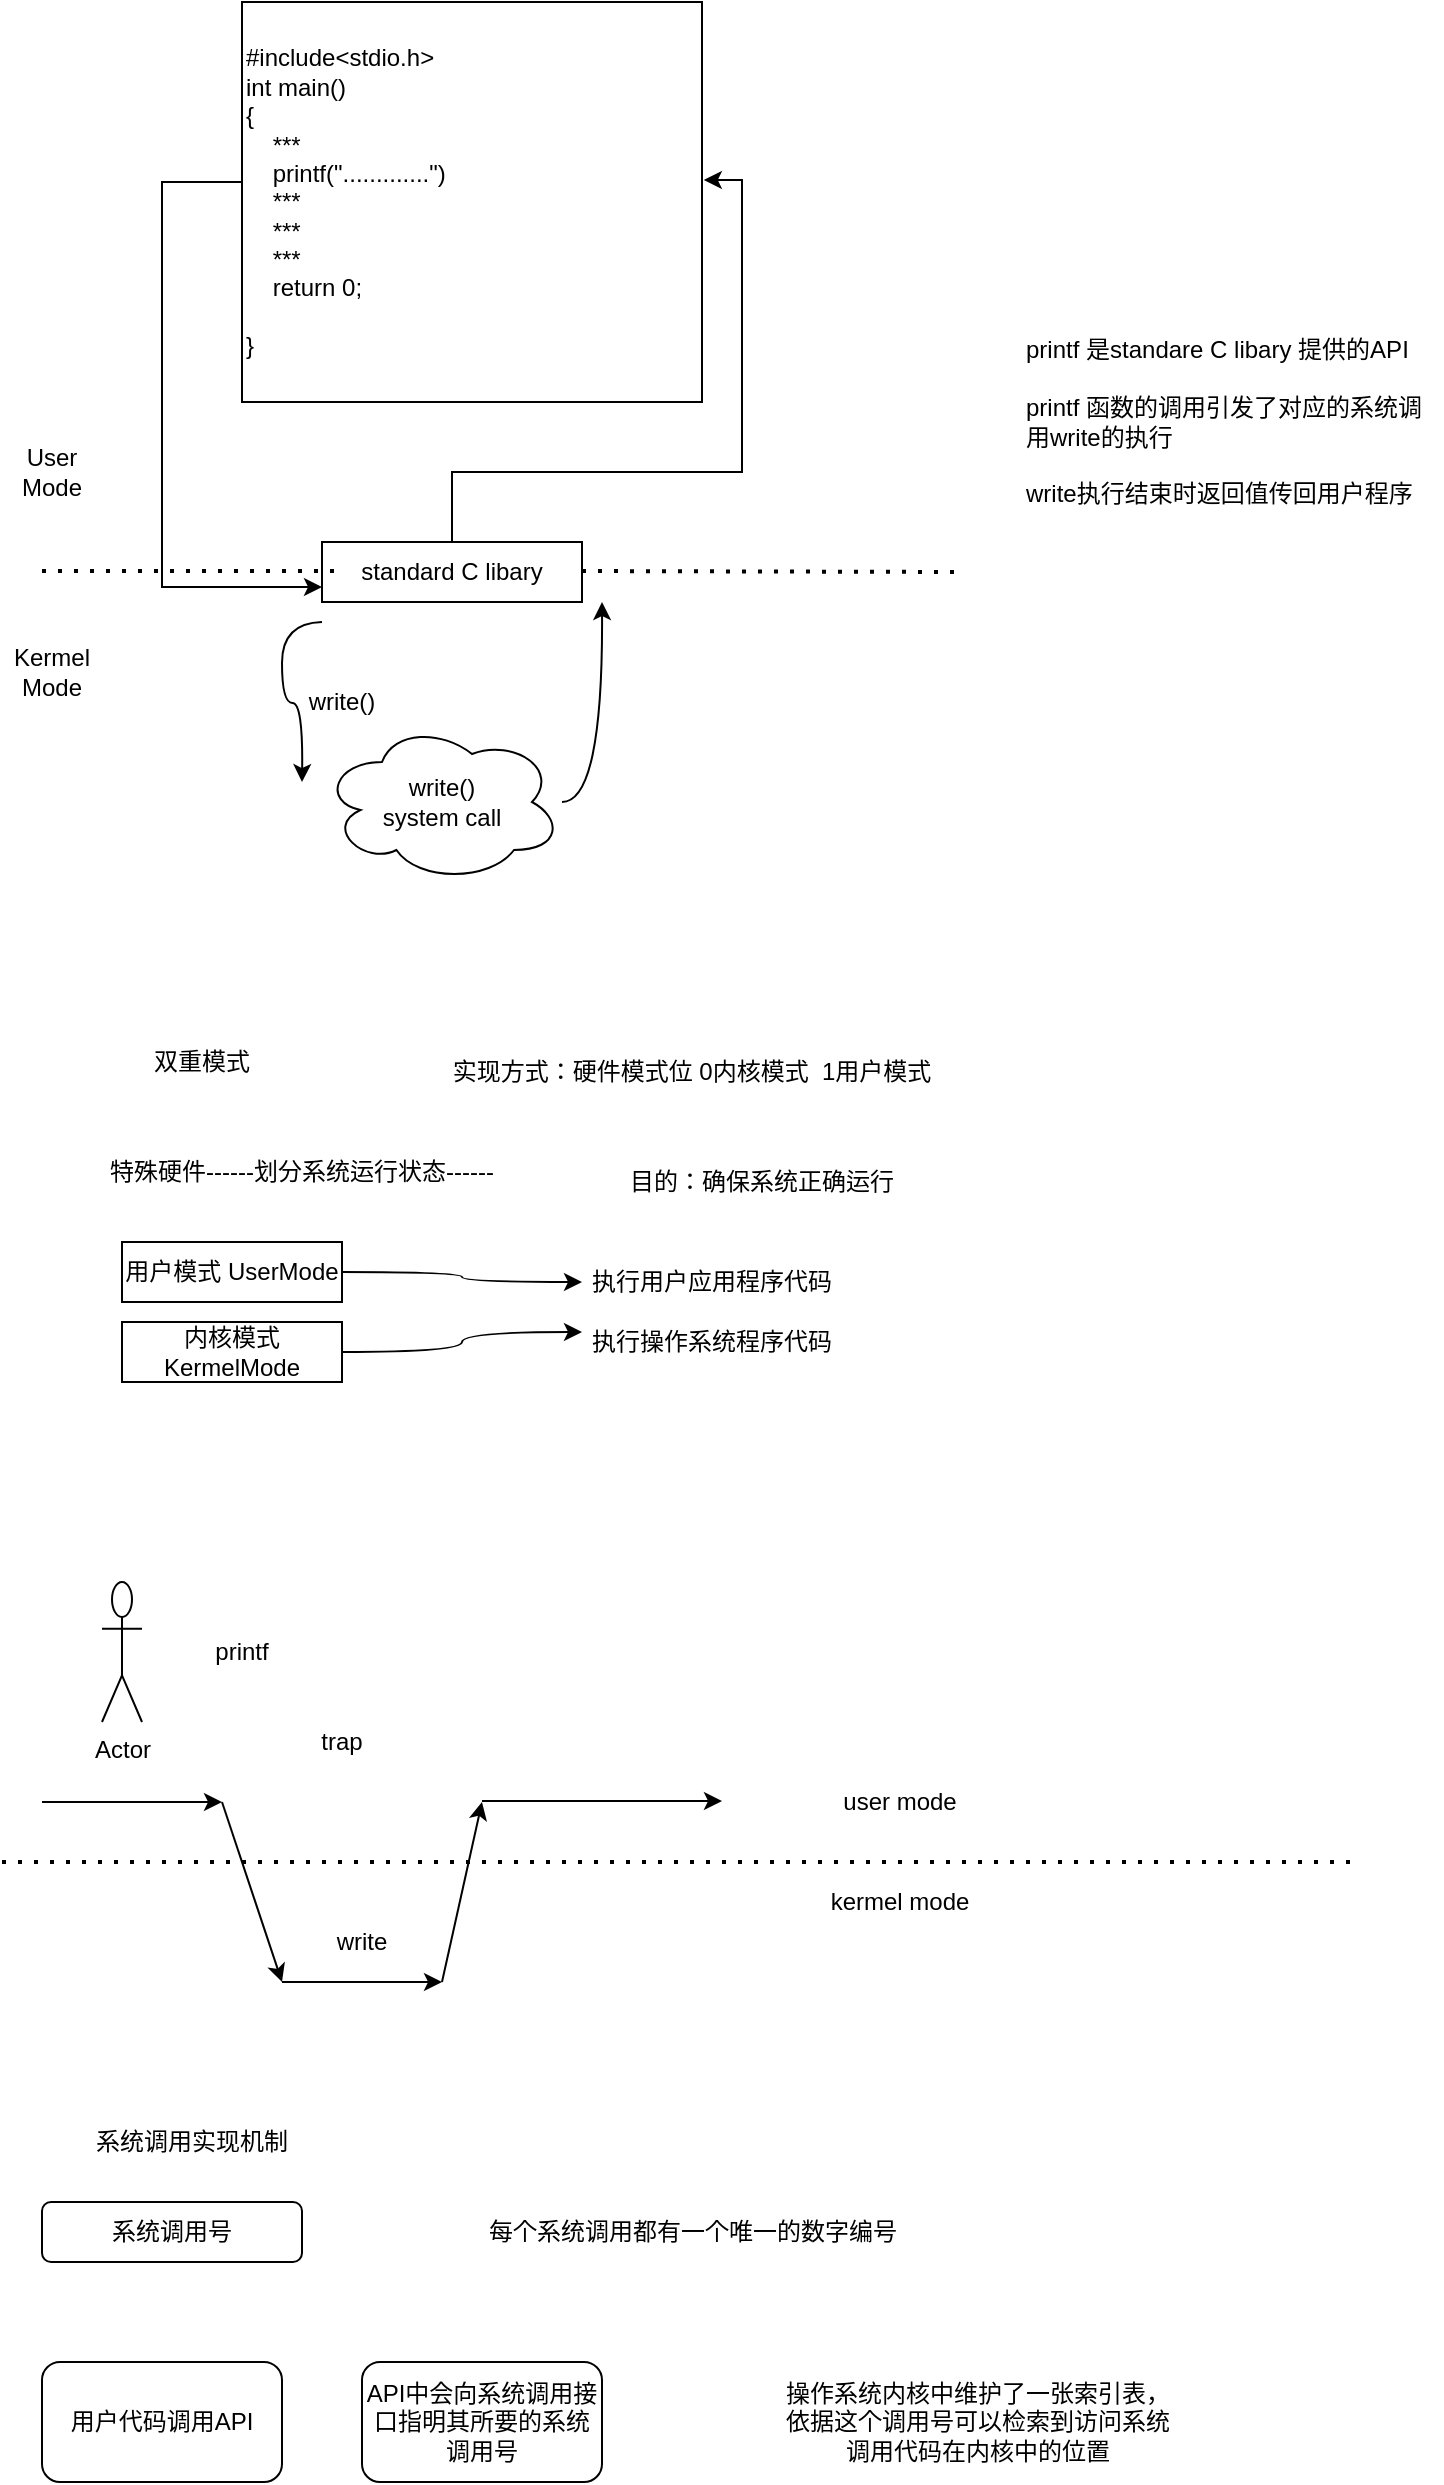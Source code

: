 <mxfile version="13.10.0" type="github">
  <diagram id="SVoyUvont6r7nQoT7S8h" name="第 1 页">
    <mxGraphModel dx="852" dy="404" grid="1" gridSize="10" guides="1" tooltips="1" connect="1" arrows="1" fold="1" page="1" pageScale="1" pageWidth="827" pageHeight="1169" math="0" shadow="0">
      <root>
        <mxCell id="0" />
        <mxCell id="1" parent="0" />
        <mxCell id="Fzms3MZDSGXwMcVucdxO-10" style="edgeStyle=orthogonalEdgeStyle;rounded=0;orthogonalLoop=1;jettySize=auto;html=1;entryX=0;entryY=0.75;entryDx=0;entryDy=0;" edge="1" parent="1" source="Fzms3MZDSGXwMcVucdxO-2" target="Fzms3MZDSGXwMcVucdxO-3">
          <mxGeometry relative="1" as="geometry">
            <Array as="points">
              <mxPoint x="90" y="230" />
              <mxPoint x="90" y="433" />
            </Array>
          </mxGeometry>
        </mxCell>
        <mxCell id="Fzms3MZDSGXwMcVucdxO-2" value="#include&amp;lt;stdio.h&amp;gt;&lt;br&gt;int main()&lt;br&gt;{&lt;br&gt;&amp;nbsp; &amp;nbsp; ***&lt;br&gt;&amp;nbsp; &amp;nbsp; printf(&quot;.............&quot;)&lt;br&gt;&amp;nbsp; &amp;nbsp; ***&lt;br&gt;&amp;nbsp; &amp;nbsp; ***&lt;br&gt;&amp;nbsp; &amp;nbsp; ***&lt;br&gt;&amp;nbsp; &amp;nbsp; return 0;&lt;br&gt;&lt;br&gt;}" style="rounded=0;whiteSpace=wrap;html=1;fillColor=#FFFFFF;align=left;" vertex="1" parent="1">
          <mxGeometry x="130" y="140" width="230" height="200" as="geometry" />
        </mxCell>
        <mxCell id="Fzms3MZDSGXwMcVucdxO-12" style="edgeStyle=orthogonalEdgeStyle;rounded=0;orthogonalLoop=1;jettySize=auto;html=1;entryX=1.004;entryY=0.445;entryDx=0;entryDy=0;entryPerimeter=0;" edge="1" parent="1" source="Fzms3MZDSGXwMcVucdxO-3" target="Fzms3MZDSGXwMcVucdxO-2">
          <mxGeometry relative="1" as="geometry" />
        </mxCell>
        <mxCell id="Fzms3MZDSGXwMcVucdxO-19" style="edgeStyle=orthogonalEdgeStyle;rounded=0;orthogonalLoop=1;jettySize=auto;html=1;curved=1;" edge="1" parent="1">
          <mxGeometry relative="1" as="geometry">
            <mxPoint x="160" y="530" as="targetPoint" />
            <mxPoint x="170" y="450" as="sourcePoint" />
          </mxGeometry>
        </mxCell>
        <mxCell id="Fzms3MZDSGXwMcVucdxO-3" value="standard C libary" style="rounded=0;whiteSpace=wrap;html=1;fillColor=#FFFFFF;" vertex="1" parent="1">
          <mxGeometry x="170" y="410" width="130" height="30" as="geometry" />
        </mxCell>
        <mxCell id="Fzms3MZDSGXwMcVucdxO-13" value="" style="endArrow=none;dashed=1;html=1;dashPattern=1 3;strokeWidth=2;" edge="1" parent="1">
          <mxGeometry width="50" height="50" relative="1" as="geometry">
            <mxPoint x="30" y="424.5" as="sourcePoint" />
            <mxPoint x="180" y="424.5" as="targetPoint" />
          </mxGeometry>
        </mxCell>
        <mxCell id="Fzms3MZDSGXwMcVucdxO-14" value="" style="endArrow=none;dashed=1;html=1;dashPattern=1 3;strokeWidth=2;" edge="1" parent="1">
          <mxGeometry width="50" height="50" relative="1" as="geometry">
            <mxPoint x="300" y="424.5" as="sourcePoint" />
            <mxPoint x="490" y="425" as="targetPoint" />
          </mxGeometry>
        </mxCell>
        <mxCell id="Fzms3MZDSGXwMcVucdxO-15" value="User Mode" style="text;html=1;strokeColor=none;fillColor=none;align=center;verticalAlign=middle;whiteSpace=wrap;rounded=0;" vertex="1" parent="1">
          <mxGeometry x="10" y="350" width="50" height="50" as="geometry" />
        </mxCell>
        <mxCell id="Fzms3MZDSGXwMcVucdxO-16" value="Kermel&lt;br&gt;Mode" style="text;html=1;strokeColor=none;fillColor=none;align=center;verticalAlign=middle;whiteSpace=wrap;rounded=0;" vertex="1" parent="1">
          <mxGeometry x="10" y="450" width="50" height="50" as="geometry" />
        </mxCell>
        <mxCell id="Fzms3MZDSGXwMcVucdxO-20" style="edgeStyle=orthogonalEdgeStyle;curved=1;rounded=0;orthogonalLoop=1;jettySize=auto;html=1;" edge="1" parent="1" source="Fzms3MZDSGXwMcVucdxO-17">
          <mxGeometry relative="1" as="geometry">
            <mxPoint x="310" y="440" as="targetPoint" />
          </mxGeometry>
        </mxCell>
        <mxCell id="Fzms3MZDSGXwMcVucdxO-17" value="write()&lt;br&gt;system call" style="ellipse;shape=cloud;whiteSpace=wrap;html=1;fillColor=#FFFFFF;" vertex="1" parent="1">
          <mxGeometry x="170" y="500" width="120" height="80" as="geometry" />
        </mxCell>
        <mxCell id="Fzms3MZDSGXwMcVucdxO-21" value="write()" style="text;html=1;strokeColor=none;fillColor=none;align=center;verticalAlign=middle;whiteSpace=wrap;rounded=0;" vertex="1" parent="1">
          <mxGeometry x="160" y="480" width="40" height="20" as="geometry" />
        </mxCell>
        <mxCell id="Fzms3MZDSGXwMcVucdxO-22" value="printf 是standare C libary 提供的API&lt;br&gt;&lt;br&gt;printf 函数的调用引发了对应的系统调用write的执行&lt;br&gt;&lt;br&gt;write执行结束时返回值传回用户程序" style="text;html=1;strokeColor=none;fillColor=none;align=left;verticalAlign=middle;whiteSpace=wrap;rounded=0;" vertex="1" parent="1">
          <mxGeometry x="520" y="270" width="210" height="160" as="geometry" />
        </mxCell>
        <mxCell id="Fzms3MZDSGXwMcVucdxO-23" value="双重模式" style="text;html=1;strokeColor=none;fillColor=none;align=center;verticalAlign=middle;whiteSpace=wrap;rounded=0;" vertex="1" parent="1">
          <mxGeometry x="70" y="660" width="80" height="20" as="geometry" />
        </mxCell>
        <mxCell id="Fzms3MZDSGXwMcVucdxO-24" value="特殊硬件------划分系统运行状态------" style="text;html=1;strokeColor=none;fillColor=none;align=center;verticalAlign=middle;whiteSpace=wrap;rounded=0;" vertex="1" parent="1">
          <mxGeometry x="60" y="710" width="200" height="30" as="geometry" />
        </mxCell>
        <mxCell id="Fzms3MZDSGXwMcVucdxO-30" style="edgeStyle=orthogonalEdgeStyle;curved=1;rounded=0;orthogonalLoop=1;jettySize=auto;html=1;entryX=0;entryY=0.5;entryDx=0;entryDy=0;" edge="1" parent="1" source="Fzms3MZDSGXwMcVucdxO-26" target="Fzms3MZDSGXwMcVucdxO-28">
          <mxGeometry relative="1" as="geometry" />
        </mxCell>
        <mxCell id="Fzms3MZDSGXwMcVucdxO-26" value="用户模式 UserMode" style="rounded=0;whiteSpace=wrap;html=1;fillColor=#FFFFFF;" vertex="1" parent="1">
          <mxGeometry x="70" y="760" width="110" height="30" as="geometry" />
        </mxCell>
        <mxCell id="Fzms3MZDSGXwMcVucdxO-31" style="edgeStyle=orthogonalEdgeStyle;curved=1;rounded=0;orthogonalLoop=1;jettySize=auto;html=1;entryX=0;entryY=0.25;entryDx=0;entryDy=0;" edge="1" parent="1" source="Fzms3MZDSGXwMcVucdxO-27" target="Fzms3MZDSGXwMcVucdxO-29">
          <mxGeometry relative="1" as="geometry" />
        </mxCell>
        <mxCell id="Fzms3MZDSGXwMcVucdxO-27" value="内核模式 KermelMode" style="rounded=0;whiteSpace=wrap;html=1;fillColor=#FFFFFF;" vertex="1" parent="1">
          <mxGeometry x="70" y="800" width="110" height="30" as="geometry" />
        </mxCell>
        <mxCell id="Fzms3MZDSGXwMcVucdxO-28" value="执行用户应用程序代码" style="text;html=1;strokeColor=none;fillColor=none;align=center;verticalAlign=middle;whiteSpace=wrap;rounded=0;" vertex="1" parent="1">
          <mxGeometry x="300" y="770" width="130" height="20" as="geometry" />
        </mxCell>
        <mxCell id="Fzms3MZDSGXwMcVucdxO-29" value="执行操作系统程序代码" style="text;html=1;strokeColor=none;fillColor=none;align=center;verticalAlign=middle;whiteSpace=wrap;rounded=0;" vertex="1" parent="1">
          <mxGeometry x="300" y="800" width="130" height="20" as="geometry" />
        </mxCell>
        <mxCell id="Fzms3MZDSGXwMcVucdxO-32" value="目的：确保系统正确运行" style="text;html=1;strokeColor=none;fillColor=none;align=center;verticalAlign=middle;whiteSpace=wrap;rounded=0;" vertex="1" parent="1">
          <mxGeometry x="310" y="720" width="160" height="20" as="geometry" />
        </mxCell>
        <mxCell id="Fzms3MZDSGXwMcVucdxO-33" value="实现方式：硬件模式位 0内核模式&amp;nbsp; 1用户模式" style="text;html=1;strokeColor=none;fillColor=none;align=center;verticalAlign=middle;whiteSpace=wrap;rounded=0;" vertex="1" parent="1">
          <mxGeometry x="210" y="660" width="290" height="30" as="geometry" />
        </mxCell>
        <mxCell id="Fzms3MZDSGXwMcVucdxO-34" value="Actor" style="shape=umlActor;verticalLabelPosition=bottom;verticalAlign=top;html=1;outlineConnect=0;fillColor=#FFFFFF;" vertex="1" parent="1">
          <mxGeometry x="60" y="930" width="20" height="70" as="geometry" />
        </mxCell>
        <mxCell id="Fzms3MZDSGXwMcVucdxO-35" value="" style="endArrow=classic;html=1;" edge="1" parent="1">
          <mxGeometry width="50" height="50" relative="1" as="geometry">
            <mxPoint x="30" y="1040" as="sourcePoint" />
            <mxPoint x="120" y="1040" as="targetPoint" />
          </mxGeometry>
        </mxCell>
        <mxCell id="Fzms3MZDSGXwMcVucdxO-36" value="printf" style="text;html=1;strokeColor=none;fillColor=none;align=center;verticalAlign=middle;whiteSpace=wrap;rounded=0;" vertex="1" parent="1">
          <mxGeometry x="110" y="955" width="40" height="20" as="geometry" />
        </mxCell>
        <mxCell id="Fzms3MZDSGXwMcVucdxO-37" value="" style="endArrow=none;dashed=1;html=1;dashPattern=1 3;strokeWidth=2;" edge="1" parent="1">
          <mxGeometry width="50" height="50" relative="1" as="geometry">
            <mxPoint x="10" y="1070" as="sourcePoint" />
            <mxPoint x="690" y="1070" as="targetPoint" />
          </mxGeometry>
        </mxCell>
        <mxCell id="Fzms3MZDSGXwMcVucdxO-38" value="user mode" style="text;html=1;strokeColor=none;fillColor=none;align=center;verticalAlign=middle;whiteSpace=wrap;rounded=0;" vertex="1" parent="1">
          <mxGeometry x="424" y="1030" width="70" height="20" as="geometry" />
        </mxCell>
        <mxCell id="Fzms3MZDSGXwMcVucdxO-39" value="kermel mode" style="text;html=1;strokeColor=none;fillColor=none;align=center;verticalAlign=middle;whiteSpace=wrap;rounded=0;" vertex="1" parent="1">
          <mxGeometry x="414" y="1080" width="90" height="20" as="geometry" />
        </mxCell>
        <mxCell id="Fzms3MZDSGXwMcVucdxO-40" value="" style="endArrow=classic;html=1;" edge="1" parent="1">
          <mxGeometry width="50" height="50" relative="1" as="geometry">
            <mxPoint x="150" y="1130" as="sourcePoint" />
            <mxPoint x="230" y="1130" as="targetPoint" />
          </mxGeometry>
        </mxCell>
        <mxCell id="Fzms3MZDSGXwMcVucdxO-41" value="" style="endArrow=classic;html=1;" edge="1" parent="1">
          <mxGeometry width="50" height="50" relative="1" as="geometry">
            <mxPoint x="120" y="1040" as="sourcePoint" />
            <mxPoint x="150" y="1130" as="targetPoint" />
          </mxGeometry>
        </mxCell>
        <mxCell id="Fzms3MZDSGXwMcVucdxO-42" value="" style="endArrow=classic;html=1;" edge="1" parent="1">
          <mxGeometry width="50" height="50" relative="1" as="geometry">
            <mxPoint x="250" y="1039.5" as="sourcePoint" />
            <mxPoint x="370" y="1039.5" as="targetPoint" />
          </mxGeometry>
        </mxCell>
        <mxCell id="Fzms3MZDSGXwMcVucdxO-43" value="" style="endArrow=classic;html=1;" edge="1" parent="1">
          <mxGeometry width="50" height="50" relative="1" as="geometry">
            <mxPoint x="230" y="1130" as="sourcePoint" />
            <mxPoint x="250" y="1040" as="targetPoint" />
          </mxGeometry>
        </mxCell>
        <mxCell id="Fzms3MZDSGXwMcVucdxO-44" value="write" style="text;html=1;strokeColor=none;fillColor=none;align=center;verticalAlign=middle;whiteSpace=wrap;rounded=0;" vertex="1" parent="1">
          <mxGeometry x="170" y="1100" width="40" height="20" as="geometry" />
        </mxCell>
        <mxCell id="Fzms3MZDSGXwMcVucdxO-45" value="trap" style="text;html=1;strokeColor=none;fillColor=none;align=center;verticalAlign=middle;whiteSpace=wrap;rounded=0;" vertex="1" parent="1">
          <mxGeometry x="160" y="1000" width="40" height="20" as="geometry" />
        </mxCell>
        <mxCell id="Fzms3MZDSGXwMcVucdxO-46" value="系统调用实现机制" style="text;html=1;strokeColor=none;fillColor=none;align=center;verticalAlign=middle;whiteSpace=wrap;rounded=0;" vertex="1" parent="1">
          <mxGeometry x="50" y="1200" width="110" height="20" as="geometry" />
        </mxCell>
        <mxCell id="Fzms3MZDSGXwMcVucdxO-47" value="系统调用号" style="rounded=1;whiteSpace=wrap;html=1;fillColor=#FFFFFF;" vertex="1" parent="1">
          <mxGeometry x="30" y="1240" width="130" height="30" as="geometry" />
        </mxCell>
        <mxCell id="Fzms3MZDSGXwMcVucdxO-48" value="每个系统调用都有一个唯一的数字编号" style="text;html=1;strokeColor=none;fillColor=none;align=center;verticalAlign=middle;whiteSpace=wrap;rounded=0;" vertex="1" parent="1">
          <mxGeometry x="227.5" y="1245" width="255" height="20" as="geometry" />
        </mxCell>
        <mxCell id="Fzms3MZDSGXwMcVucdxO-49" value="用户代码调用API" style="rounded=1;whiteSpace=wrap;html=1;fillColor=#FFFFFF;" vertex="1" parent="1">
          <mxGeometry x="30" y="1320" width="120" height="60" as="geometry" />
        </mxCell>
        <mxCell id="Fzms3MZDSGXwMcVucdxO-50" value="API中会向系统调用接口指明其所要的系统调用号" style="rounded=1;whiteSpace=wrap;html=1;fillColor=#FFFFFF;" vertex="1" parent="1">
          <mxGeometry x="190" y="1320" width="120" height="60" as="geometry" />
        </mxCell>
        <mxCell id="Fzms3MZDSGXwMcVucdxO-51" value="操作系统内核中维护了一张索引表，依据这个调用号可以检索到访问系统调用代码在内核中的位置" style="text;html=1;strokeColor=none;fillColor=none;align=center;verticalAlign=middle;whiteSpace=wrap;rounded=0;" vertex="1" parent="1">
          <mxGeometry x="400" y="1320" width="196" height="60" as="geometry" />
        </mxCell>
      </root>
    </mxGraphModel>
  </diagram>
</mxfile>
